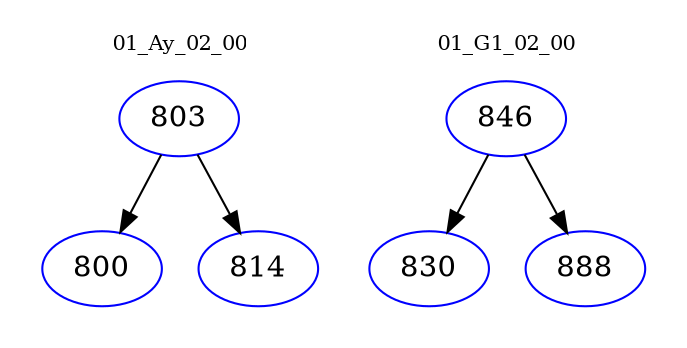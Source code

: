 digraph{
subgraph cluster_0 {
color = white
label = "01_Ay_02_00";
fontsize=10;
T0_803 [label="803", color="blue"]
T0_803 -> T0_800 [color="black"]
T0_800 [label="800", color="blue"]
T0_803 -> T0_814 [color="black"]
T0_814 [label="814", color="blue"]
}
subgraph cluster_1 {
color = white
label = "01_G1_02_00";
fontsize=10;
T1_846 [label="846", color="blue"]
T1_846 -> T1_830 [color="black"]
T1_830 [label="830", color="blue"]
T1_846 -> T1_888 [color="black"]
T1_888 [label="888", color="blue"]
}
}
